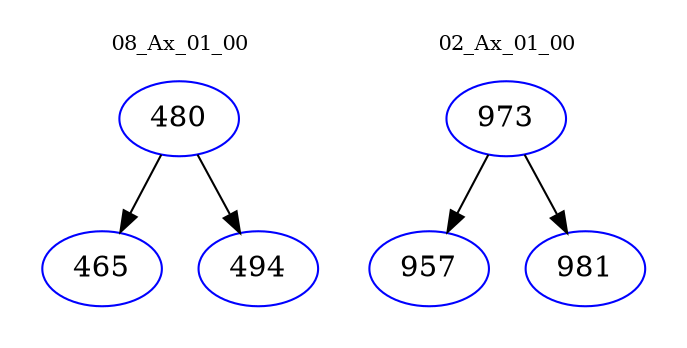 digraph{
subgraph cluster_0 {
color = white
label = "08_Ax_01_00";
fontsize=10;
T0_480 [label="480", color="blue"]
T0_480 -> T0_465 [color="black"]
T0_465 [label="465", color="blue"]
T0_480 -> T0_494 [color="black"]
T0_494 [label="494", color="blue"]
}
subgraph cluster_1 {
color = white
label = "02_Ax_01_00";
fontsize=10;
T1_973 [label="973", color="blue"]
T1_973 -> T1_957 [color="black"]
T1_957 [label="957", color="blue"]
T1_973 -> T1_981 [color="black"]
T1_981 [label="981", color="blue"]
}
}
